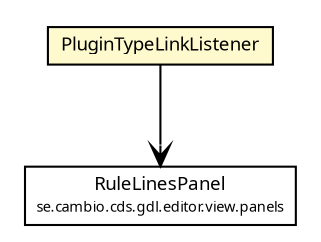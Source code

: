 #!/usr/local/bin/dot
#
# Class diagram 
# Generated by UMLGraph version R5_6 (http://www.umlgraph.org/)
#

digraph G {
	edge [fontname="Trebuchet MS",fontsize=10,labelfontname="Trebuchet MS",labelfontsize=10];
	node [fontname="Trebuchet MS",fontsize=10,shape=plaintext];
	nodesep=0.25;
	ranksep=0.5;
	// se.cambio.cds.gdl.editor.view.listeners.PluginTypeLinkListener
	c275226 [label=<<table title="se.cambio.cds.gdl.editor.view.listeners.PluginTypeLinkListener" border="0" cellborder="1" cellspacing="0" cellpadding="2" port="p" bgcolor="lemonChiffon" href="./PluginTypeLinkListener.html">
		<tr><td><table border="0" cellspacing="0" cellpadding="1">
<tr><td align="center" balign="center"><font face="Trebuchet MS"> PluginTypeLinkListener </font></td></tr>
		</table></td></tr>
		</table>>, URL="./PluginTypeLinkListener.html", fontname="Trebuchet MS", fontcolor="black", fontsize=9.0];
	// se.cambio.cds.gdl.editor.view.panels.RuleLinesPanel
	c275253 [label=<<table title="se.cambio.cds.gdl.editor.view.panels.RuleLinesPanel" border="0" cellborder="1" cellspacing="0" cellpadding="2" port="p" href="../panels/RuleLinesPanel.html">
		<tr><td><table border="0" cellspacing="0" cellpadding="1">
<tr><td align="center" balign="center"><font face="Trebuchet MS"> RuleLinesPanel </font></td></tr>
<tr><td align="center" balign="center"><font face="Trebuchet MS" point-size="7.0"> se.cambio.cds.gdl.editor.view.panels </font></td></tr>
		</table></td></tr>
		</table>>, URL="../panels/RuleLinesPanel.html", fontname="Trebuchet MS", fontcolor="black", fontsize=9.0];
	// se.cambio.cds.gdl.editor.view.listeners.PluginTypeLinkListener NAVASSOC se.cambio.cds.gdl.editor.view.panels.RuleLinesPanel
	c275226:p -> c275253:p [taillabel="", label="", headlabel="", fontname="Trebuchet MS", fontcolor="black", fontsize=10.0, color="black", arrowhead=open];
}

